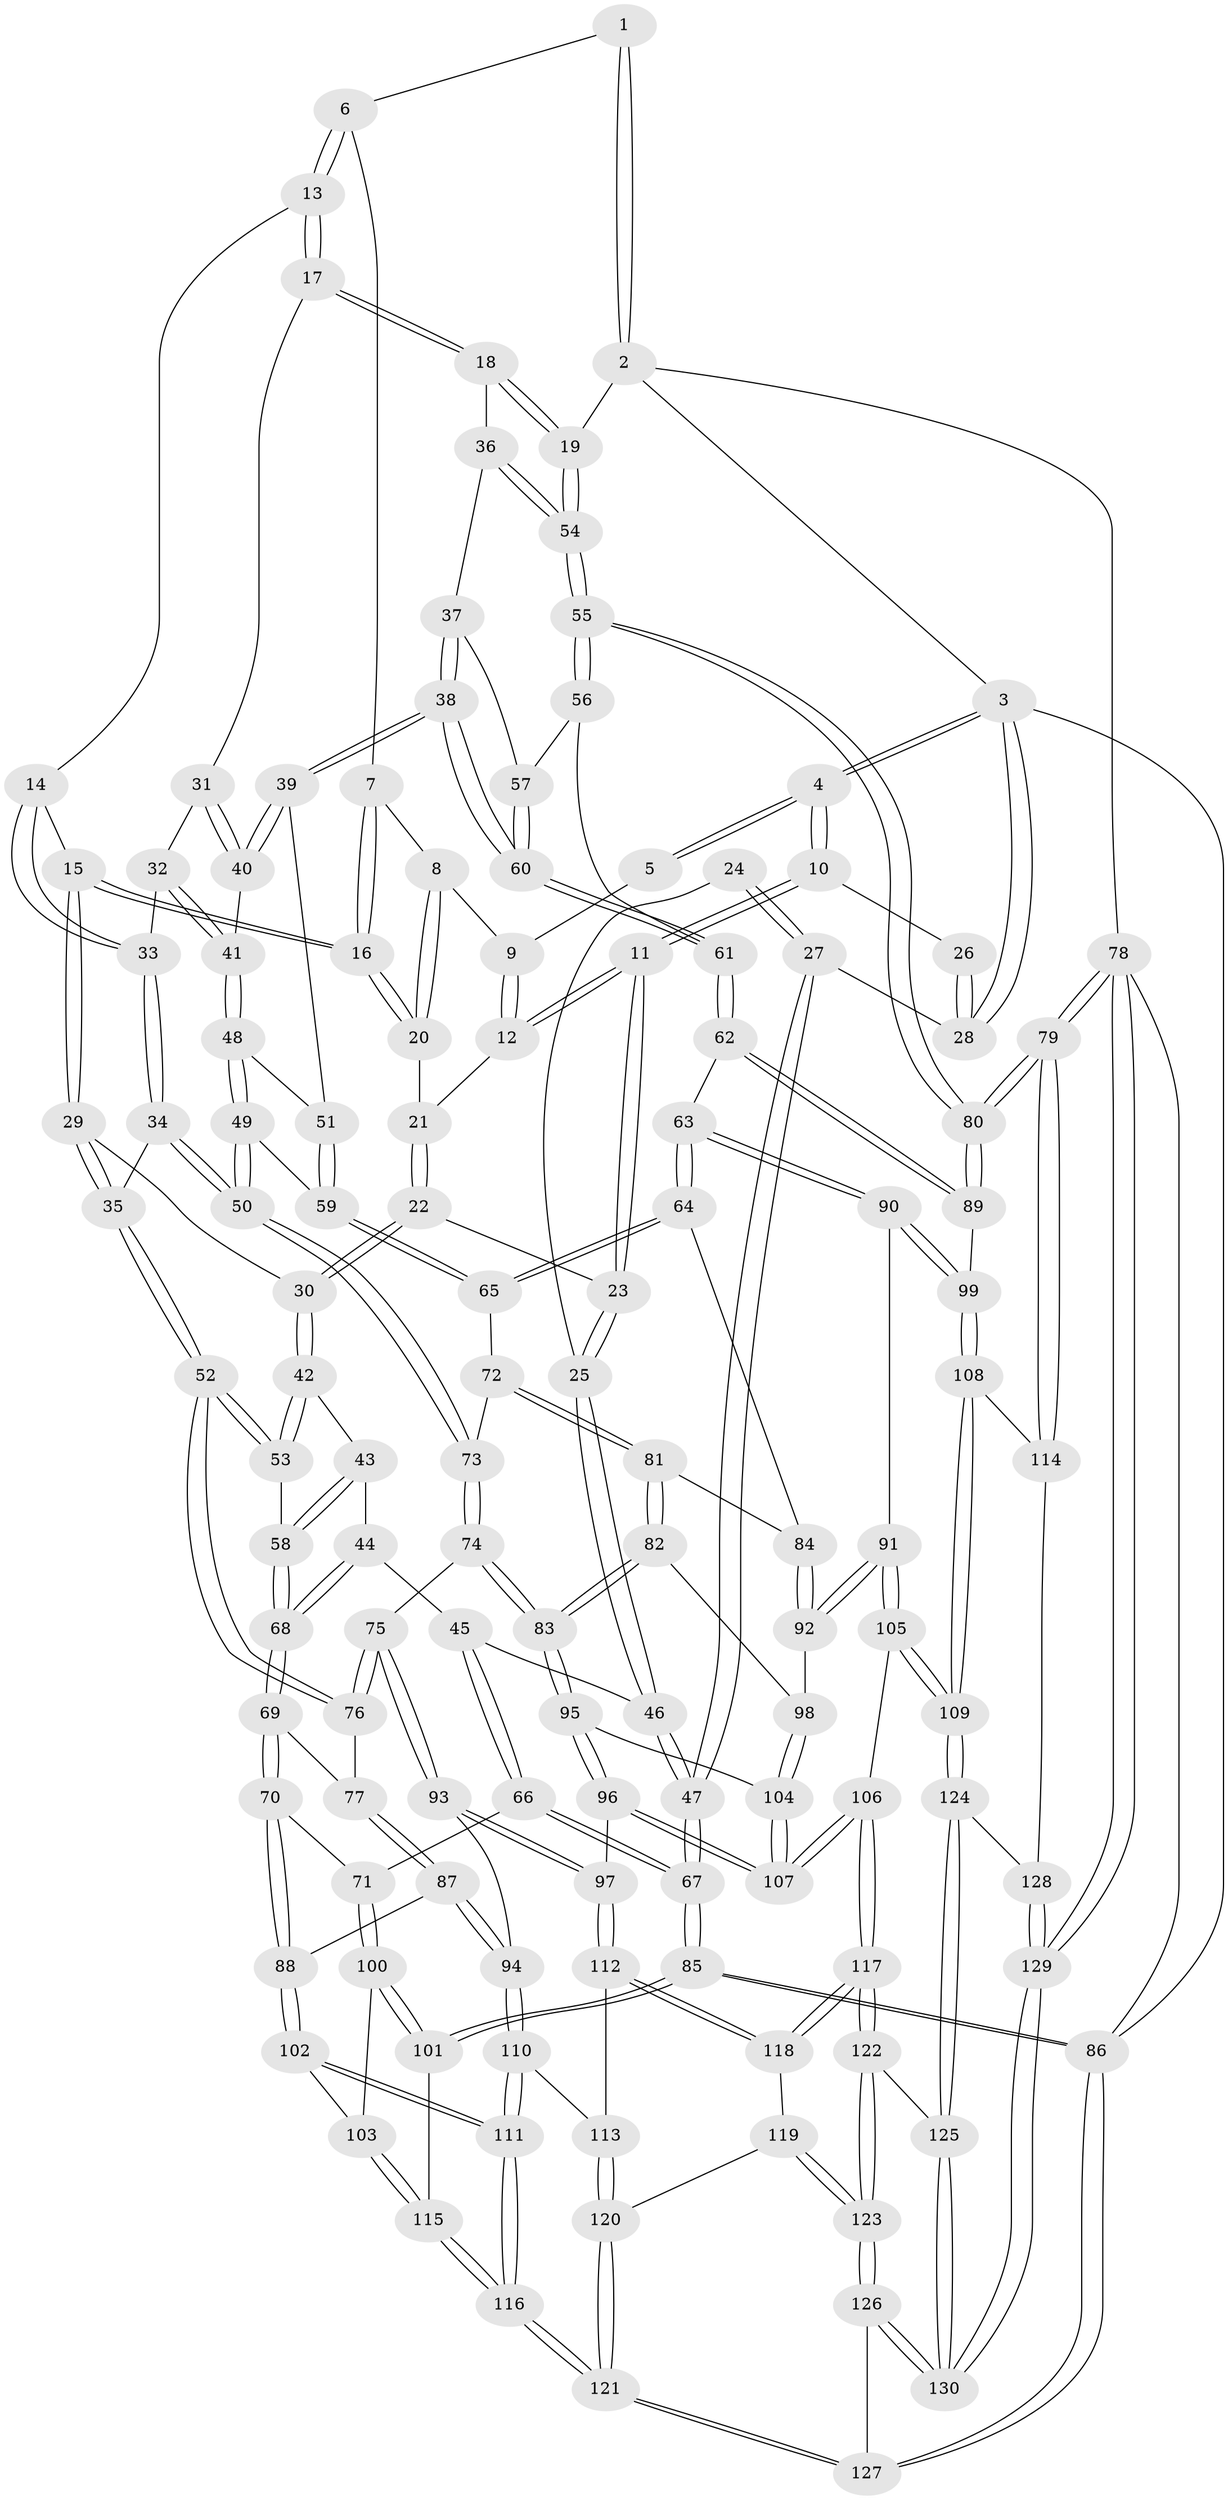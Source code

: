 // Generated by graph-tools (version 1.1) at 2025/03/03/09/25 03:03:20]
// undirected, 130 vertices, 322 edges
graph export_dot {
graph [start="1"]
  node [color=gray90,style=filled];
  1 [pos="+0.5820149136042346+0"];
  2 [pos="+1+0"];
  3 [pos="+0+0"];
  4 [pos="+0+0"];
  5 [pos="+0.36303594203872325+0"];
  6 [pos="+0.6015246407455973+0"];
  7 [pos="+0.5855360506045214+0.01412389152285859"];
  8 [pos="+0.45342483699980446+0.0656504628608976"];
  9 [pos="+0.36208375970395446+0"];
  10 [pos="+0.18372307865072143+0.14952847608730008"];
  11 [pos="+0.19044036346787374+0.1603600667199151"];
  12 [pos="+0.29875284217516773+0.1012431347425422"];
  13 [pos="+0.6962784240897574+0.12026934715164081"];
  14 [pos="+0.5172340987101439+0.19480865623991553"];
  15 [pos="+0.49159633238730055+0.1887822830463984"];
  16 [pos="+0.49042532117799303+0.18655831047134108"];
  17 [pos="+0.8070052510881963+0.16282171070569448"];
  18 [pos="+0.9340467436516717+0.12476291884813803"];
  19 [pos="+1+0"];
  20 [pos="+0.4840381103048403+0.18106330105646484"];
  21 [pos="+0.3625205334228304+0.1476998935410447"];
  22 [pos="+0.3158961435351961+0.2719947025588718"];
  23 [pos="+0.1718251784680015+0.2228972236179317"];
  24 [pos="+0.07008671447321302+0.1932677411090028"];
  25 [pos="+0.16615883661373498+0.228993989162194"];
  26 [pos="+0+0.07009214059974317"];
  27 [pos="+0+0.2987891303926987"];
  28 [pos="+0+0"];
  29 [pos="+0.4307510379724356+0.312924444490726"];
  30 [pos="+0.37313615684328166+0.32351017198496407"];
  31 [pos="+0.7644946311218364+0.21744319414021474"];
  32 [pos="+0.6789264640701671+0.27982653400079205"];
  33 [pos="+0.6246921961487266+0.28992022738761253"];
  34 [pos="+0.5784011594719848+0.39903974574134066"];
  35 [pos="+0.49896802079006963+0.40284586648756165"];
  36 [pos="+0.8949927256167518+0.35326525197382086"];
  37 [pos="+0.8912074238715261+0.3601032989922412"];
  38 [pos="+0.8217984699067544+0.40408142497818383"];
  39 [pos="+0.8048474769557017+0.40067481557337525"];
  40 [pos="+0.7720395225300476+0.3608690446128148"];
  41 [pos="+0.7062926378719016+0.3725090115245334"];
  42 [pos="+0.3387810621280022+0.3683015507247996"];
  43 [pos="+0.298264715813885+0.3886887520492868"];
  44 [pos="+0.26829335638303636+0.39937622718058463"];
  45 [pos="+0.15403420869885898+0.34790912807510666"];
  46 [pos="+0.14989423126099968+0.27547528541028776"];
  47 [pos="+0+0.3144994951913665"];
  48 [pos="+0.7021159825410096+0.3846367804318324"];
  49 [pos="+0.689412436256627+0.4116064659579712"];
  50 [pos="+0.6137063357733901+0.430858446176329"];
  51 [pos="+0.7929381651037168+0.40743539480038354"];
  52 [pos="+0.44544924069518155+0.5226612797515212"];
  53 [pos="+0.37976243029612433+0.4648299699212913"];
  54 [pos="+1+0.5332210160065304"];
  55 [pos="+1+0.5546161505371074"];
  56 [pos="+1+0.5184168933826563"];
  57 [pos="+0.911306644925554+0.4243756196746646"];
  58 [pos="+0.3348178528211317+0.4691864560498535"];
  59 [pos="+0.7357912945797233+0.44694183807686977"];
  60 [pos="+0.8396455976489611+0.5362378161964301"];
  61 [pos="+0.839392435980908+0.539756607100063"];
  62 [pos="+0.8375703325937655+0.541668271048012"];
  63 [pos="+0.8215342403567613+0.5540084619660408"];
  64 [pos="+0.7557549578061904+0.5213667295699225"];
  65 [pos="+0.7403660259673237+0.5048053065343961"];
  66 [pos="+0.05665686388849002+0.5004204554220462"];
  67 [pos="+0+0.5098840868018292"];
  68 [pos="+0.2649734441780714+0.5096668483572576"];
  69 [pos="+0.2613342314060707+0.5218690617368232"];
  70 [pos="+0.17789935443531696+0.5595302716795646"];
  71 [pos="+0.13947806128180454+0.5656059092294571"];
  72 [pos="+0.6341356556604082+0.5038512275949497"];
  73 [pos="+0.6222910803947218+0.48066207372208747"];
  74 [pos="+0.4724224648665114+0.5485239555173983"];
  75 [pos="+0.4459086672593952+0.5322171437420611"];
  76 [pos="+0.4454563996185373+0.5313845029894897"];
  77 [pos="+0.313235061232824+0.5477280762309495"];
  78 [pos="+1+1"];
  79 [pos="+1+0.8658710176043375"];
  80 [pos="+1+0.606324682014146"];
  81 [pos="+0.6246618475085496+0.5774283012988691"];
  82 [pos="+0.6114692687599499+0.588121173404682"];
  83 [pos="+0.5486528025334978+0.6217484256936958"];
  84 [pos="+0.6709728041650941+0.5910383002895808"];
  85 [pos="+0+0.8780811172887633"];
  86 [pos="+0+1"];
  87 [pos="+0.321608104450678+0.658023187738141"];
  88 [pos="+0.307356943035778+0.6607503599558413"];
  89 [pos="+0.992228040954923+0.6690202874865092"];
  90 [pos="+0.8093807778255766+0.6165791234415963"];
  91 [pos="+0.7562630360145394+0.6434586738061934"];
  92 [pos="+0.7155280137752863+0.6346972736636464"];
  93 [pos="+0.38210028975056953+0.668653813862459"];
  94 [pos="+0.35031579808453467+0.6687614162558402"];
  95 [pos="+0.5460731840782843+0.6668366555516428"];
  96 [pos="+0.4795470040729972+0.748632509089547"];
  97 [pos="+0.46599963831573044+0.7610016145880691"];
  98 [pos="+0.666668656108816+0.6754803609715092"];
  99 [pos="+0.8872614952523761+0.7163171372266672"];
  100 [pos="+0.15101814677684164+0.7230528869073223"];
  101 [pos="+0+0.8298686594809849"];
  102 [pos="+0.19960212774284436+0.7487398508164655"];
  103 [pos="+0.191702290703823+0.7471345993649698"];
  104 [pos="+0.6438023441360058+0.7222564520564227"];
  105 [pos="+0.7116222269393239+0.8187133288067986"];
  106 [pos="+0.7058246751421579+0.8174449279756106"];
  107 [pos="+0.6786202955249893+0.7834203910536653"];
  108 [pos="+0.8644674337796457+0.7858112311660927"];
  109 [pos="+0.7282394397798695+0.8291435214979432"];
  110 [pos="+0.3006221177631424+0.8151261057977792"];
  111 [pos="+0.2917491321760024+0.8189012227469966"];
  112 [pos="+0.46246007219689916+0.7800065577994513"];
  113 [pos="+0.39997371386778235+0.802585629245251"];
  114 [pos="+0.9397663354799493+0.8634494267292059"];
  115 [pos="+0.15680773417622643+0.8972678879897329"];
  116 [pos="+0.26742246190977864+1"];
  117 [pos="+0.578625844810438+0.8721835058197368"];
  118 [pos="+0.4970942050434773+0.8411611111866046"];
  119 [pos="+0.49153923028536284+0.8520154979029199"];
  120 [pos="+0.3803842546542199+0.915758805524852"];
  121 [pos="+0.27214630630699344+1"];
  122 [pos="+0.5809244675425496+0.9171189505556268"];
  123 [pos="+0.39203188926381605+1"];
  124 [pos="+0.76877040671274+1"];
  125 [pos="+0.7565997603235894+1"];
  126 [pos="+0.3888998283896859+1"];
  127 [pos="+0.2816708442669481+1"];
  128 [pos="+0.9295973283313225+0.8838730803100652"];
  129 [pos="+1+1"];
  130 [pos="+0.7627897945939377+1"];
  1 -- 2;
  1 -- 2;
  1 -- 6;
  2 -- 3;
  2 -- 19;
  2 -- 78;
  3 -- 4;
  3 -- 4;
  3 -- 28;
  3 -- 28;
  3 -- 86;
  4 -- 5;
  4 -- 5;
  4 -- 10;
  4 -- 10;
  5 -- 9;
  6 -- 7;
  6 -- 13;
  6 -- 13;
  7 -- 8;
  7 -- 16;
  7 -- 16;
  8 -- 9;
  8 -- 20;
  8 -- 20;
  9 -- 12;
  9 -- 12;
  10 -- 11;
  10 -- 11;
  10 -- 26;
  11 -- 12;
  11 -- 12;
  11 -- 23;
  11 -- 23;
  12 -- 21;
  13 -- 14;
  13 -- 17;
  13 -- 17;
  14 -- 15;
  14 -- 33;
  14 -- 33;
  15 -- 16;
  15 -- 16;
  15 -- 29;
  15 -- 29;
  16 -- 20;
  16 -- 20;
  17 -- 18;
  17 -- 18;
  17 -- 31;
  18 -- 19;
  18 -- 19;
  18 -- 36;
  19 -- 54;
  19 -- 54;
  20 -- 21;
  21 -- 22;
  21 -- 22;
  22 -- 23;
  22 -- 30;
  22 -- 30;
  23 -- 25;
  23 -- 25;
  24 -- 25;
  24 -- 27;
  24 -- 27;
  25 -- 46;
  25 -- 46;
  26 -- 28;
  26 -- 28;
  27 -- 28;
  27 -- 47;
  27 -- 47;
  29 -- 30;
  29 -- 35;
  29 -- 35;
  30 -- 42;
  30 -- 42;
  31 -- 32;
  31 -- 40;
  31 -- 40;
  32 -- 33;
  32 -- 41;
  32 -- 41;
  33 -- 34;
  33 -- 34;
  34 -- 35;
  34 -- 50;
  34 -- 50;
  35 -- 52;
  35 -- 52;
  36 -- 37;
  36 -- 54;
  36 -- 54;
  37 -- 38;
  37 -- 38;
  37 -- 57;
  38 -- 39;
  38 -- 39;
  38 -- 60;
  38 -- 60;
  39 -- 40;
  39 -- 40;
  39 -- 51;
  40 -- 41;
  41 -- 48;
  41 -- 48;
  42 -- 43;
  42 -- 53;
  42 -- 53;
  43 -- 44;
  43 -- 58;
  43 -- 58;
  44 -- 45;
  44 -- 68;
  44 -- 68;
  45 -- 46;
  45 -- 66;
  45 -- 66;
  46 -- 47;
  46 -- 47;
  47 -- 67;
  47 -- 67;
  48 -- 49;
  48 -- 49;
  48 -- 51;
  49 -- 50;
  49 -- 50;
  49 -- 59;
  50 -- 73;
  50 -- 73;
  51 -- 59;
  51 -- 59;
  52 -- 53;
  52 -- 53;
  52 -- 76;
  52 -- 76;
  53 -- 58;
  54 -- 55;
  54 -- 55;
  55 -- 56;
  55 -- 56;
  55 -- 80;
  55 -- 80;
  56 -- 57;
  56 -- 61;
  57 -- 60;
  57 -- 60;
  58 -- 68;
  58 -- 68;
  59 -- 65;
  59 -- 65;
  60 -- 61;
  60 -- 61;
  61 -- 62;
  61 -- 62;
  62 -- 63;
  62 -- 89;
  62 -- 89;
  63 -- 64;
  63 -- 64;
  63 -- 90;
  63 -- 90;
  64 -- 65;
  64 -- 65;
  64 -- 84;
  65 -- 72;
  66 -- 67;
  66 -- 67;
  66 -- 71;
  67 -- 85;
  67 -- 85;
  68 -- 69;
  68 -- 69;
  69 -- 70;
  69 -- 70;
  69 -- 77;
  70 -- 71;
  70 -- 88;
  70 -- 88;
  71 -- 100;
  71 -- 100;
  72 -- 73;
  72 -- 81;
  72 -- 81;
  73 -- 74;
  73 -- 74;
  74 -- 75;
  74 -- 83;
  74 -- 83;
  75 -- 76;
  75 -- 76;
  75 -- 93;
  75 -- 93;
  76 -- 77;
  77 -- 87;
  77 -- 87;
  78 -- 79;
  78 -- 79;
  78 -- 129;
  78 -- 129;
  78 -- 86;
  79 -- 80;
  79 -- 80;
  79 -- 114;
  79 -- 114;
  80 -- 89;
  80 -- 89;
  81 -- 82;
  81 -- 82;
  81 -- 84;
  82 -- 83;
  82 -- 83;
  82 -- 98;
  83 -- 95;
  83 -- 95;
  84 -- 92;
  84 -- 92;
  85 -- 86;
  85 -- 86;
  85 -- 101;
  85 -- 101;
  86 -- 127;
  86 -- 127;
  87 -- 88;
  87 -- 94;
  87 -- 94;
  88 -- 102;
  88 -- 102;
  89 -- 99;
  90 -- 91;
  90 -- 99;
  90 -- 99;
  91 -- 92;
  91 -- 92;
  91 -- 105;
  91 -- 105;
  92 -- 98;
  93 -- 94;
  93 -- 97;
  93 -- 97;
  94 -- 110;
  94 -- 110;
  95 -- 96;
  95 -- 96;
  95 -- 104;
  96 -- 97;
  96 -- 107;
  96 -- 107;
  97 -- 112;
  97 -- 112;
  98 -- 104;
  98 -- 104;
  99 -- 108;
  99 -- 108;
  100 -- 101;
  100 -- 101;
  100 -- 103;
  101 -- 115;
  102 -- 103;
  102 -- 111;
  102 -- 111;
  103 -- 115;
  103 -- 115;
  104 -- 107;
  104 -- 107;
  105 -- 106;
  105 -- 109;
  105 -- 109;
  106 -- 107;
  106 -- 107;
  106 -- 117;
  106 -- 117;
  108 -- 109;
  108 -- 109;
  108 -- 114;
  109 -- 124;
  109 -- 124;
  110 -- 111;
  110 -- 111;
  110 -- 113;
  111 -- 116;
  111 -- 116;
  112 -- 113;
  112 -- 118;
  112 -- 118;
  113 -- 120;
  113 -- 120;
  114 -- 128;
  115 -- 116;
  115 -- 116;
  116 -- 121;
  116 -- 121;
  117 -- 118;
  117 -- 118;
  117 -- 122;
  117 -- 122;
  118 -- 119;
  119 -- 120;
  119 -- 123;
  119 -- 123;
  120 -- 121;
  120 -- 121;
  121 -- 127;
  121 -- 127;
  122 -- 123;
  122 -- 123;
  122 -- 125;
  123 -- 126;
  123 -- 126;
  124 -- 125;
  124 -- 125;
  124 -- 128;
  125 -- 130;
  125 -- 130;
  126 -- 127;
  126 -- 130;
  126 -- 130;
  128 -- 129;
  128 -- 129;
  129 -- 130;
  129 -- 130;
}
